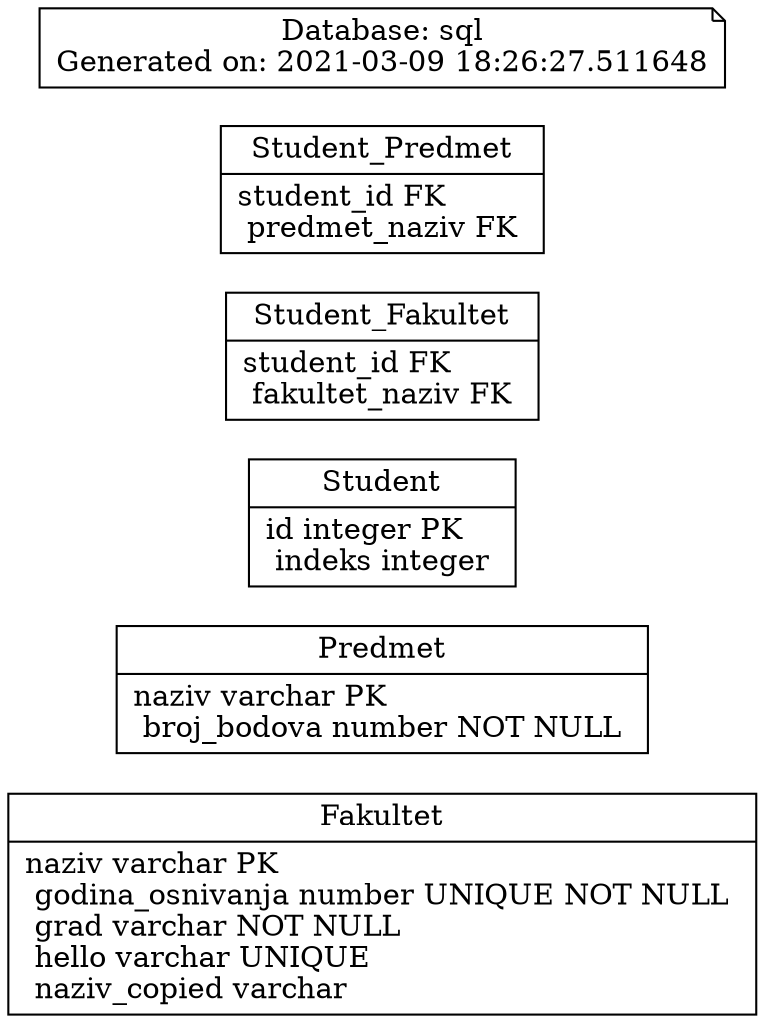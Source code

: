 // Autogenerated from dot_create.template 
// Time: 2021-03-09 18:26:27.511648
// Database: sql

digraph ER_Diagram {

    graph [rankdir = "LR" ];
    ranksep=1;


    "Fakultet" [
        shape = "record"
        label = "<Fakultet> Fakultet|
            naziv varchar 
                PK

            \l
            godina_osnivanja number 

                    UNIQUE
                    NOT NULL
            \l
            grad varchar 

                    NOT NULL
            \l
            hello varchar 

                    UNIQUE
            \l
            naziv_copied varchar 

            \l

        "
    ];


    "Predmet" [
        shape = "record"
        label = "<Predmet> Predmet|
            naziv varchar 
                PK

            \l
            broj_bodova number 

                    NOT NULL
            \l

        "
    ];


    "Student" [
        shape = "record"
        label = "<Student> Student|
            id integer 
                PK

            \l
            indeks integer 

            \l

        "
    ];


    "Student_Fakultet" [
        shape = "record"
        label = "<Student_Fakultet> Student_Fakultet|

            student_id FK
            \l
            fakultet_naziv FK
            \l
        "
    ];


    "Student_Predmet" [
        shape = "record"
        label = "<Student_Predmet> Student_Predmet|

            student_id FK
            \l
            predmet_naziv FK
            \l
        "
    ];


    // TODO: Add relationships

    // Note card with basic information about ER diagram
    "Info" [
        label = "Database: sql\nGenerated on: 2021-03-09 18:26:27.511648"
        shape = "note"
    ];
}